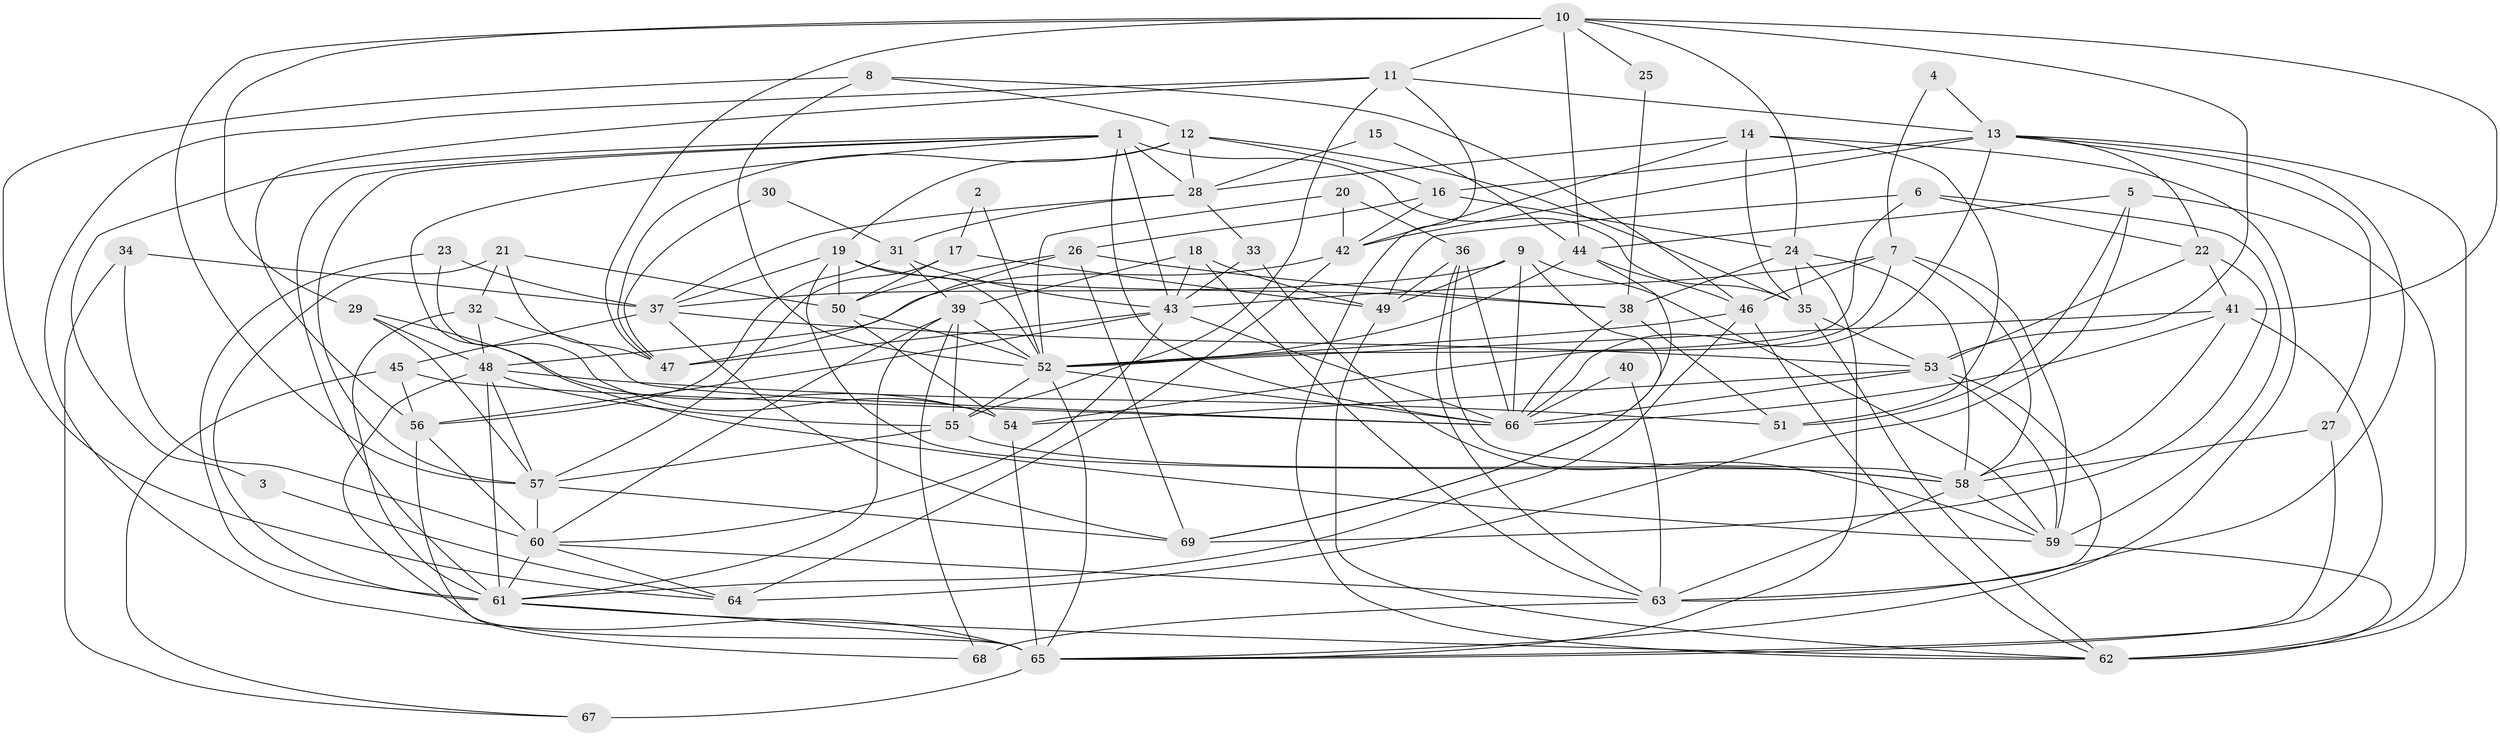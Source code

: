 // original degree distribution, {5: 0.15942028985507245, 3: 0.26811594202898553, 6: 0.07971014492753623, 2: 0.13768115942028986, 4: 0.2898550724637681, 8: 0.028985507246376812, 7: 0.036231884057971016}
// Generated by graph-tools (version 1.1) at 2025/26/03/09/25 03:26:10]
// undirected, 69 vertices, 195 edges
graph export_dot {
graph [start="1"]
  node [color=gray90,style=filled];
  1;
  2;
  3;
  4;
  5;
  6;
  7;
  8;
  9;
  10;
  11;
  12;
  13;
  14;
  15;
  16;
  17;
  18;
  19;
  20;
  21;
  22;
  23;
  24;
  25;
  26;
  27;
  28;
  29;
  30;
  31;
  32;
  33;
  34;
  35;
  36;
  37;
  38;
  39;
  40;
  41;
  42;
  43;
  44;
  45;
  46;
  47;
  48;
  49;
  50;
  51;
  52;
  53;
  54;
  55;
  56;
  57;
  58;
  59;
  60;
  61;
  62;
  63;
  64;
  65;
  66;
  67;
  68;
  69;
  1 -- 3 [weight=1.0];
  1 -- 28 [weight=1.0];
  1 -- 35 [weight=1.0];
  1 -- 43 [weight=2.0];
  1 -- 57 [weight=1.0];
  1 -- 59 [weight=1.0];
  1 -- 61 [weight=1.0];
  1 -- 66 [weight=1.0];
  2 -- 17 [weight=1.0];
  2 -- 52 [weight=1.0];
  3 -- 64 [weight=1.0];
  4 -- 7 [weight=1.0];
  4 -- 13 [weight=1.0];
  5 -- 44 [weight=1.0];
  5 -- 51 [weight=1.0];
  5 -- 62 [weight=1.0];
  5 -- 64 [weight=1.0];
  6 -- 22 [weight=1.0];
  6 -- 49 [weight=1.0];
  6 -- 52 [weight=2.0];
  6 -- 59 [weight=1.0];
  7 -- 43 [weight=1.0];
  7 -- 46 [weight=1.0];
  7 -- 54 [weight=1.0];
  7 -- 58 [weight=1.0];
  7 -- 59 [weight=1.0];
  8 -- 12 [weight=1.0];
  8 -- 46 [weight=1.0];
  8 -- 52 [weight=1.0];
  8 -- 64 [weight=1.0];
  9 -- 37 [weight=1.0];
  9 -- 49 [weight=1.0];
  9 -- 59 [weight=1.0];
  9 -- 66 [weight=1.0];
  9 -- 69 [weight=1.0];
  10 -- 11 [weight=1.0];
  10 -- 24 [weight=1.0];
  10 -- 25 [weight=1.0];
  10 -- 29 [weight=1.0];
  10 -- 41 [weight=1.0];
  10 -- 44 [weight=1.0];
  10 -- 47 [weight=1.0];
  10 -- 53 [weight=1.0];
  10 -- 57 [weight=1.0];
  11 -- 13 [weight=1.0];
  11 -- 55 [weight=1.0];
  11 -- 56 [weight=1.0];
  11 -- 62 [weight=1.0];
  11 -- 65 [weight=1.0];
  12 -- 16 [weight=1.0];
  12 -- 19 [weight=1.0];
  12 -- 28 [weight=1.0];
  12 -- 35 [weight=1.0];
  12 -- 47 [weight=1.0];
  13 -- 16 [weight=1.0];
  13 -- 22 [weight=1.0];
  13 -- 27 [weight=1.0];
  13 -- 42 [weight=1.0];
  13 -- 62 [weight=1.0];
  13 -- 63 [weight=1.0];
  13 -- 66 [weight=1.0];
  14 -- 28 [weight=1.0];
  14 -- 35 [weight=1.0];
  14 -- 42 [weight=1.0];
  14 -- 51 [weight=1.0];
  14 -- 65 [weight=1.0];
  15 -- 28 [weight=1.0];
  15 -- 44 [weight=1.0];
  16 -- 24 [weight=1.0];
  16 -- 26 [weight=1.0];
  16 -- 42 [weight=1.0];
  17 -- 49 [weight=2.0];
  17 -- 50 [weight=1.0];
  17 -- 57 [weight=1.0];
  18 -- 39 [weight=1.0];
  18 -- 43 [weight=1.0];
  18 -- 49 [weight=1.0];
  18 -- 63 [weight=1.0];
  19 -- 37 [weight=1.0];
  19 -- 38 [weight=1.0];
  19 -- 50 [weight=1.0];
  19 -- 52 [weight=1.0];
  19 -- 58 [weight=1.0];
  20 -- 36 [weight=1.0];
  20 -- 42 [weight=1.0];
  20 -- 52 [weight=1.0];
  21 -- 32 [weight=2.0];
  21 -- 47 [weight=1.0];
  21 -- 50 [weight=1.0];
  21 -- 61 [weight=1.0];
  22 -- 41 [weight=1.0];
  22 -- 53 [weight=1.0];
  22 -- 69 [weight=1.0];
  23 -- 37 [weight=1.0];
  23 -- 54 [weight=1.0];
  23 -- 61 [weight=1.0];
  24 -- 35 [weight=1.0];
  24 -- 38 [weight=3.0];
  24 -- 58 [weight=1.0];
  24 -- 65 [weight=1.0];
  25 -- 38 [weight=1.0];
  26 -- 38 [weight=1.0];
  26 -- 47 [weight=1.0];
  26 -- 50 [weight=1.0];
  26 -- 69 [weight=1.0];
  27 -- 58 [weight=1.0];
  27 -- 65 [weight=1.0];
  28 -- 31 [weight=1.0];
  28 -- 33 [weight=1.0];
  28 -- 37 [weight=1.0];
  29 -- 48 [weight=1.0];
  29 -- 54 [weight=1.0];
  29 -- 57 [weight=1.0];
  30 -- 31 [weight=1.0];
  30 -- 47 [weight=1.0];
  31 -- 39 [weight=1.0];
  31 -- 43 [weight=1.0];
  31 -- 56 [weight=1.0];
  32 -- 48 [weight=1.0];
  32 -- 61 [weight=1.0];
  32 -- 66 [weight=1.0];
  33 -- 43 [weight=1.0];
  33 -- 59 [weight=1.0];
  34 -- 37 [weight=1.0];
  34 -- 60 [weight=2.0];
  34 -- 67 [weight=1.0];
  35 -- 53 [weight=1.0];
  35 -- 62 [weight=1.0];
  36 -- 49 [weight=1.0];
  36 -- 58 [weight=1.0];
  36 -- 63 [weight=1.0];
  36 -- 66 [weight=1.0];
  37 -- 45 [weight=1.0];
  37 -- 53 [weight=1.0];
  37 -- 69 [weight=1.0];
  38 -- 51 [weight=1.0];
  38 -- 66 [weight=1.0];
  39 -- 52 [weight=1.0];
  39 -- 55 [weight=1.0];
  39 -- 60 [weight=1.0];
  39 -- 61 [weight=1.0];
  39 -- 68 [weight=1.0];
  40 -- 63 [weight=1.0];
  40 -- 66 [weight=1.0];
  41 -- 52 [weight=1.0];
  41 -- 58 [weight=2.0];
  41 -- 65 [weight=1.0];
  41 -- 66 [weight=1.0];
  42 -- 48 [weight=1.0];
  42 -- 64 [weight=2.0];
  43 -- 47 [weight=1.0];
  43 -- 56 [weight=1.0];
  43 -- 60 [weight=1.0];
  43 -- 66 [weight=1.0];
  44 -- 46 [weight=1.0];
  44 -- 52 [weight=1.0];
  44 -- 69 [weight=1.0];
  45 -- 56 [weight=1.0];
  45 -- 66 [weight=1.0];
  45 -- 67 [weight=1.0];
  46 -- 52 [weight=1.0];
  46 -- 61 [weight=1.0];
  46 -- 62 [weight=1.0];
  48 -- 51 [weight=1.0];
  48 -- 55 [weight=1.0];
  48 -- 57 [weight=1.0];
  48 -- 61 [weight=1.0];
  48 -- 65 [weight=1.0];
  49 -- 62 [weight=1.0];
  50 -- 52 [weight=1.0];
  50 -- 54 [weight=1.0];
  52 -- 55 [weight=1.0];
  52 -- 65 [weight=1.0];
  52 -- 66 [weight=1.0];
  53 -- 54 [weight=1.0];
  53 -- 59 [weight=1.0];
  53 -- 63 [weight=1.0];
  53 -- 66 [weight=1.0];
  54 -- 65 [weight=1.0];
  55 -- 57 [weight=1.0];
  55 -- 58 [weight=1.0];
  56 -- 60 [weight=1.0];
  56 -- 68 [weight=1.0];
  57 -- 60 [weight=2.0];
  57 -- 69 [weight=1.0];
  58 -- 59 [weight=1.0];
  58 -- 63 [weight=1.0];
  59 -- 62 [weight=1.0];
  60 -- 61 [weight=1.0];
  60 -- 63 [weight=1.0];
  60 -- 64 [weight=1.0];
  61 -- 62 [weight=1.0];
  61 -- 65 [weight=1.0];
  63 -- 68 [weight=1.0];
  65 -- 67 [weight=2.0];
}
